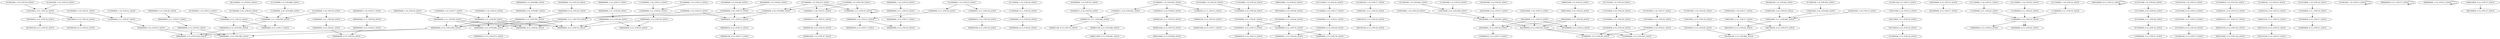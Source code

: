 digraph G {
    "100100010_3-12_COV:16_LEN:9" -> "001000100_4-13_COV:16_LEN:9";
    "110000000_2-10_COV:694_LEN:9" -> "100000001_3-11_COV:12_LEN:9";
    "110000000_2-10_COV:694_LEN:9" -> "100000000_3-11_COV:770_LEN:9";
    "111000000_2-11_COV:16_LEN:9" -> "110000000_3-12_COV:19_LEN:9";
    "011000000_1-9_COV:313_LEN:9" -> "110000000_2-10_COV:694_LEN:9";
    "011000000_1-9_COV:313_LEN:9" -> "110000000_2-11_COV:14_LEN:9";
    "011000000_1-9_COV:313_LEN:9" -> "110000001_2-10_COV:31_LEN:9";
    "110000010_2-11_COV:15_LEN:9" -> "100000100_3-12_COV:16_LEN:9";
    "110100000_2-10_COV:38_LEN:9" -> "101000000_3-11_COV:41_LEN:9";
    "101000000_1-9_COV:28_LEN:9" -> "010000000_2-10_COV:75_LEN:9";
    "011000100_1-10_COV:17_LEN:9" -> "110001001_2-11_COV:18_LEN:9";
    "001001000_1-9_COV:34_LEN:9" -> "010010000_2-10_COV:37_LEN:9";
    "110010001_2-11_COV:19_LEN:9" -> "100100010_3-12_COV:20_LEN:9";
    "100110001_3-11_COV:18_LEN:9" -> "001100010_4-12_COV:18_LEN:9";
    "100100000_3-12_COV:12_LEN:9" -> "001000000_4-13_COV:17_LEN:9";
    "011101000_1-9_COV:18_LEN:9" -> "111010000_2-10_COV:18_LEN:9";
    "011000100_1-9_COV:432_LEN:9" -> "110001000_2-10_COV:424_LEN:9";
    "000000000_2-10_COV:687_LEN:9" -> "000000000_3-11_COV:702_LEN:9";
    "011100000_1-10_COV:21_LEN:9" -> "111000000_2-11_COV:22_LEN:9";
    "110000000_3-11_COV:554_LEN:9" -> "100000000_4-12_COV:555_LEN:9";
    "110000000_3-11_COV:554_LEN:9" -> "100000000_4-13_COV:17_LEN:9";
    "111010000_2-10_COV:18_LEN:9" -> "110100000_3-11_COV:20_LEN:9";
    "001000000_3-11_COV:44_LEN:9" -> "010000001_4-12_COV:13_LEN:9";
    "001000000_3-11_COV:44_LEN:9" -> "010000000_4-12_COV:72_LEN:9";
    "000100000_4-12_COV:12_LEN:9" -> "000100000_4-12_COV:12_LEN:9";
    "000000000_3-11_COV:702_LEN:9" -> "000000001_4-13_COV:12_LEN:9";
    "000000000_3-11_COV:702_LEN:9" -> "000000000_4-12_COV:1203_LEN:9";
    "000000000_3-11_COV:702_LEN:9" -> "000000000_4-13_COV:52_LEN:9";
    "000000000_3-11_COV:702_LEN:9" -> "000000001_4-12_COV:264_LEN:9";
    "000001000_4-12_COV:74_LEN:9" -> "000010000_5-13_COV:80_LEN:9";
    "111000000_2-11_COV:22_LEN:9" -> "110000000_3-12_COV:23_LEN:9";
    "011000000_1-10_COV:31_LEN:9" -> "110000000_2-11_COV:47_LEN:9";
    "000000000_3-12_COV:41_LEN:9" -> "000000000_4-13_COV:54_LEN:9";
    "111000000_1-10_COV:13_LEN:9" -> "110000000_2-11_COV:23_LEN:9";
    "011011000_1-9_COV:26_LEN:9" -> "110110000_2-10_COV:26_LEN:9";
    "000000000_1-10_COV:37_LEN:9" -> "000000000_2-11_COV:39_LEN:9";
    "101010001_3-11_COV:15_LEN:9" -> "010100010_4-12_COV:16_LEN:9";
    "100000010_3-12_COV:18_LEN:9" -> "000000100_4-13_COV:18_LEN:9";
    "001000000_4-12_COV:534_LEN:9" -> "010000000_5-13_COV:545_LEN:9";
    "001000000_4-12_COV:534_LEN:9" -> "010000001_5-13_COV:20_LEN:9";
    "101000000_3-12_COV:21_LEN:9" -> "010000000_5-13_COV:545_LEN:9";
    "101000000_3-12_COV:21_LEN:9" -> "010000001_5-13_COV:20_LEN:9";
    "011000000_1-10_COV:19_LEN:9" -> "110000000_2-11_COV:28_LEN:9";
    "000000000_1-10_COV:29_LEN:9" -> "000000000_2-11_COV:27_LEN:9";
    "011010000_1-9_COV:19_LEN:9" -> "110100000_2-10_COV:38_LEN:9";
    "001100010_4-12_COV:18_LEN:9" -> "011000100_5-13_COV:18_LEN:9";
    "110011000_2-10_COV:13_LEN:9" -> "100110001_3-11_COV:18_LEN:9";
    "100000000_3-12_COV:47_LEN:9" -> "000000000_5-13_COV:1416_LEN:9";
    "100000000_3-12_COV:47_LEN:9" -> "000000001_5-13_COV:382_LEN:9";
    "001000000_1-9_COV:44_LEN:9" -> "010000000_2-10_COV:75_LEN:9";
    "000000000_1-10_COV:16_LEN:9" -> "000000000_2-11_COV:16_LEN:9";
    "010010000_1-10_COV:18_LEN:9" -> "100100000_3-11_COV:505_LEN:9";
    "100000001_3-11_COV:12_LEN:9" -> "000000010_4-12_COV:12_LEN:9";
    "000000000_4-12_COV:1203_LEN:9" -> "000000000_5-13_COV:1416_LEN:9";
    "000000000_4-12_COV:1203_LEN:9" -> "000000001_5-13_COV:382_LEN:9";
    "100000000_2-11_COV:39_LEN:9" -> "000000001_4-13_COV:12_LEN:9";
    "100000000_2-11_COV:39_LEN:9" -> "000000000_4-12_COV:1203_LEN:9";
    "100000000_2-11_COV:39_LEN:9" -> "000000000_4-13_COV:52_LEN:9";
    "100000000_2-11_COV:39_LEN:9" -> "000000001_4-12_COV:264_LEN:9";
    "111000000_3-11_COV:21_LEN:9" -> "110000000_4-12_COV:20_LEN:9";
    "110000000_4-12_COV:20_LEN:9" -> "100000001_5-13_COV:19_LEN:9";
    "110000000_4-12_COV:20_LEN:9" -> "100000000_5-13_COV:78_LEN:9";
    "000100010_4-12_COV:473_LEN:9" -> "001000100_5-13_COV:484_LEN:9";
    "010001000_1-10_COV:15_LEN:9" -> "100010001_3-11_COV:463_LEN:9";
    "011000000_4-12_COV:32_LEN:9" -> "110000000_5-13_COV:31_LEN:9";
    "010010000_1-10_COV:15_LEN:9" -> "100100000_2-11_COV:15_LEN:9";
    "100100000_2-11_COV:15_LEN:9" -> "001000000_4-12_COV:534_LEN:9";
    "100100000_2-11_COV:15_LEN:9" -> "001000000_4-13_COV:12_LEN:9";
    "100100000_2-11_COV:15_LEN:9" -> "001000001_4-12_COV:18_LEN:9";
    "100000000_2-10_COV:22_LEN:9" -> "000000000_3-11_COV:702_LEN:9";
    "110000001_2-11_COV:16_LEN:9" -> "100000010_3-12_COV:18_LEN:9";
    "110000000_2-11_COV:47_LEN:9" -> "100000000_3-12_COV:47_LEN:9";
    "000001100_4-12_COV:290_LEN:9" -> "000011000_5-13_COV:291_LEN:9";
    "011001100_1-9_COV:13_LEN:9" -> "110011000_2-10_COV:13_LEN:9";
    "010000001_4-12_COV:13_LEN:9" -> "100000010_5-13_COV:13_LEN:9";
    "100000000_3-12_COV:16_LEN:9" -> "000000000_4-13_COV:35_LEN:9";
    "100000000_3-12_COV:16_LEN:9" -> "000000001_4-13_COV:12_LEN:9";
    "100100000_3-11_COV:505_LEN:9" -> "001000000_4-12_COV:534_LEN:9";
    "100100000_3-11_COV:505_LEN:9" -> "001000000_4-13_COV:12_LEN:9";
    "100100000_3-11_COV:505_LEN:9" -> "001000001_4-12_COV:18_LEN:9";
    "011100000_1-10_COV:23_LEN:9" -> "111000000_2-11_COV:23_LEN:9";
    "110000101_2-10_COV:115_LEN:9" -> "100001010_3-11_COV:127_LEN:9";
    "100001010_3-11_COV:127_LEN:9" -> "000010100_4-12_COV:125_LEN:9";
    "011000000_1-10_COV:19_LEN:9" -> "110000000_3-11_COV:554_LEN:9";
    "001000100_1-9_COV:44_LEN:9" -> "010001000_2-10_COV:45_LEN:9";
    "011100000_1-10_COV:16_LEN:9" -> "111000000_2-11_COV:16_LEN:9";
    "111000000_1-10_COV:12_LEN:9" -> "110000000_2-11_COV:47_LEN:9";
    "000100000_3-11_COV:38_LEN:9" -> "001000000_4-12_COV:534_LEN:9";
    "000100000_3-11_COV:38_LEN:9" -> "001000000_4-13_COV:12_LEN:9";
    "000100000_3-11_COV:38_LEN:9" -> "001000001_4-12_COV:18_LEN:9";
    "010001000_1-10_COV:17_LEN:9" -> "100010001_2-11_COV:17_LEN:9";
    "000000000_1-10_COV:27_LEN:9" -> "000000000_2-11_COV:29_LEN:9";
    "000101010_4-12_COV:15_LEN:9" -> "001010100_5-13_COV:15_LEN:9";
    "100000100_3-11_COV:74_LEN:9" -> "000001000_4-12_COV:74_LEN:9";
    "010000011_2-10_COV:18_LEN:9" -> "100000110_3-11_COV:296_LEN:9";
    "011001000_1-10_COV:20_LEN:9" -> "110010001_2-11_COV:19_LEN:9";
    "000000010_4-12_COV:12_LEN:9" -> "000000100_5-13_COV:17_LEN:9";
    "110000000_2-11_COV:14_LEN:9" -> "100000000_3-12_COV:12_LEN:9";
    "111100000_2-10_COV:17_LEN:9" -> "111000000_3-11_COV:21_LEN:9";
    "011000000_2-10_COV:45_LEN:9" -> "110000000_3-11_COV:554_LEN:9";
    "011010000_1-10_COV:16_LEN:9" -> "110100000_2-11_COV:16_LEN:9";
    "100000000_3-12_COV:21_LEN:9" -> "000000000_4-13_COV:54_LEN:9";
    "011110000_1-9_COV:16_LEN:9" -> "111100000_2-10_COV:17_LEN:9";
    "110000000_1-10_COV:14_LEN:9" -> "100000001_3-11_COV:12_LEN:9";
    "110000000_1-10_COV:14_LEN:9" -> "100000000_3-11_COV:770_LEN:9";
    "111000000_1-9_COV:378_LEN:9" -> "110000000_2-10_COV:694_LEN:9";
    "111000000_1-9_COV:378_LEN:9" -> "110000000_2-11_COV:14_LEN:9";
    "111000000_1-9_COV:378_LEN:9" -> "110000001_2-10_COV:31_LEN:9";
    "110000000_3-12_COV:23_LEN:9" -> "100000000_4-13_COV:23_LEN:9";
    "010001000_2-10_COV:45_LEN:9" -> "100010001_3-11_COV:463_LEN:9";
    "011001001_1-9_COV:13_LEN:9" -> "011001001_1-9_COV:13_LEN:9";
    "110000011_2-10_COV:281_LEN:9" -> "100000110_3-11_COV:296_LEN:9";
    "000010000_2-10_COV:34_LEN:9" -> "000100000_3-11_COV:38_LEN:9";
    "100100010_3-12_COV:14_LEN:9" -> "001000100_4-13_COV:14_LEN:9";
    "110000000_2-11_COV:28_LEN:9" -> "100000000_3-12_COV:21_LEN:9";
    "110100000_3-11_COV:20_LEN:9" -> "101000000_4-12_COV:19_LEN:9";
    "101000000_3-12_COV:17_LEN:9" -> "010000000_4-13_COV:21_LEN:9";
    "000000000_2-11_COV:27_LEN:9" -> "000000000_3-12_COV:25_LEN:9";
    "000000000_2-11_COV:20_LEN:9" -> "000000001_4-13_COV:12_LEN:9";
    "000000000_2-11_COV:20_LEN:9" -> "000000000_4-12_COV:1203_LEN:9";
    "000000000_2-11_COV:20_LEN:9" -> "000000000_4-13_COV:52_LEN:9";
    "000000000_2-11_COV:20_LEN:9" -> "000000001_4-12_COV:264_LEN:9";
    "000000000_2-11_COV:16_LEN:9" -> "000000000_3-12_COV:17_LEN:9";
    "100100010_3-12_COV:20_LEN:9" -> "001000100_5-13_COV:484_LEN:9";
    "110000000_3-12_COV:23_LEN:9" -> "100000000_4-13_COV:24_LEN:9";
    "110000000_3-12_COV:19_LEN:9" -> "100000000_4-13_COV:20_LEN:9";
    "110100000_2-11_COV:18_LEN:9" -> "101000000_3-12_COV:21_LEN:9";
    "111000000_2-11_COV:23_LEN:9" -> "110000000_3-12_COV:23_LEN:9";
    "100000110_3-11_COV:296_LEN:9" -> "000001100_4-13_COV:14_LEN:9";
    "100000110_3-11_COV:296_LEN:9" -> "000001100_4-12_COV:290_LEN:9";
    "110000001_2-10_COV:31_LEN:9" -> "100000010_3-11_COV:31_LEN:9";
    "000000000_2-11_COV:39_LEN:9" -> "000000000_3-12_COV:41_LEN:9";
    "011000001_1-9_COV:353_LEN:9" -> "110000010_2-11_COV:15_LEN:9";
    "011000001_1-9_COV:353_LEN:9" -> "110000011_2-10_COV:281_LEN:9";
    "011000001_1-9_COV:353_LEN:9" -> "110000010_2-10_COV:65_LEN:9";
    "110101000_2-10_COV:13_LEN:9" -> "101010001_3-11_COV:15_LEN:9";
    "000000000_4-13_COV:15_LEN:9" -> "000000000_4-13_COV:15_LEN:9";
    "111010000_1-9_COV:18_LEN:9" -> "110100000_2-10_COV:38_LEN:9";
    "100010010_3-12_COV:18_LEN:9" -> "000100100_4-13_COV:18_LEN:9";
    "100000000_3-12_COV:12_LEN:9" -> "000000000_4-13_COV:19_LEN:9";
    "110001010_2-10_COV:12_LEN:9" -> "100010101_3-11_COV:15_LEN:9";
    "011000000_1-10_COV:12_LEN:9" -> "110000000_2-11_COV:23_LEN:9";
    "000000100_4-12_COV:33_LEN:9" -> "000001000_5-13_COV:37_LEN:9";
    "000000000_1-10_COV:12_LEN:9" -> "000000000_1-10_COV:12_LEN:9";
    "110000000_3-12_COV:23_LEN:9" -> "100000000_4-13_COV:24_LEN:9";
    "000010100_4-12_COV:125_LEN:9" -> "000101000_5-13_COV:124_LEN:9";
    "100000000_3-12_COV:12_LEN:9" -> "000000000_4-13_COV:17_LEN:9";
    "011000000_1-10_COV:23_LEN:9" -> "110000001_2-11_COV:16_LEN:9";
    "011000000_1-10_COV:23_LEN:9" -> "110000000_2-11_COV:19_LEN:9";
    "011000010_1-9_COV:124_LEN:9" -> "110000101_2-10_COV:115_LEN:9";
    "011010000_1-10_COV:17_LEN:9" -> "110100000_2-11_COV:18_LEN:9";
    "011000101_1-9_COV:14_LEN:9" -> "110001010_2-10_COV:12_LEN:9";
    "110000000_2-11_COV:23_LEN:9" -> "100000000_3-12_COV:16_LEN:9";
    "110000000_2-11_COV:14_LEN:9" -> "110000000_2-11_COV:14_LEN:9";
    "110001000_2-10_COV:424_LEN:9" -> "100010001_3-11_COV:463_LEN:9";
    "000000001_4-12_COV:264_LEN:9" -> "000000010_5-13_COV:272_LEN:9";
    "101000000_3-11_COV:41_LEN:9" -> "010000001_4-12_COV:13_LEN:9";
    "101000000_3-11_COV:41_LEN:9" -> "010000000_4-12_COV:72_LEN:9";
    "010000000_1-9_COV:16_LEN:9" -> "100000000_2-10_COV:22_LEN:9";
    "001000001_1-9_COV:25_LEN:9" -> "010000011_2-10_COV:18_LEN:9";
    "000100000_2-10_COV:44_LEN:9" -> "001000000_3-11_COV:44_LEN:9";
    "100000100_3-12_COV:16_LEN:9" -> "000001000_4-13_COV:17_LEN:9";
    "110001001_2-11_COV:18_LEN:9" -> "100010010_3-12_COV:18_LEN:9";
    "100010001_3-11_COV:463_LEN:9" -> "000100010_4-13_COV:22_LEN:9";
    "100010001_3-11_COV:463_LEN:9" -> "000100010_4-12_COV:473_LEN:9";
    "110010000_2-10_COV:456_LEN:9" -> "100100000_3-11_COV:505_LEN:9";
    "000010000_1-9_COV:45_LEN:9" -> "000100000_2-10_COV:44_LEN:9";
    "000000000_2-11_COV:29_LEN:9" -> "000000000_3-12_COV:30_LEN:9";
    "101000000_4-12_COV:19_LEN:9" -> "010000000_5-13_COV:545_LEN:9";
    "101000000_4-12_COV:19_LEN:9" -> "010000001_5-13_COV:20_LEN:9";
    "100010101_3-11_COV:15_LEN:9" -> "000101010_4-12_COV:15_LEN:9";
    "010100010_4-12_COV:16_LEN:9" -> "101000100_5-13_COV:17_LEN:9";
    "110010001_2-11_COV:14_LEN:9" -> "100100010_3-12_COV:14_LEN:9";
    "110100000_2-11_COV:16_LEN:9" -> "101000000_3-12_COV:17_LEN:9";
    "000000000_3-12_COV:25_LEN:9" -> "000000000_5-13_COV:1416_LEN:9";
    "000000000_3-12_COV:25_LEN:9" -> "000000001_5-13_COV:382_LEN:9";
    "010000000_2-10_COV:75_LEN:9" -> "100000001_3-11_COV:12_LEN:9";
    "010000000_2-10_COV:75_LEN:9" -> "100000000_3-11_COV:770_LEN:9";
    "000000000_3-12_COV:30_LEN:9" -> "000000000_4-13_COV:35_LEN:9";
    "000000000_3-12_COV:30_LEN:9" -> "000000001_4-13_COV:12_LEN:9";
    "010000000_4-12_COV:72_LEN:9" -> "100000001_5-13_COV:19_LEN:9";
    "010000000_4-12_COV:72_LEN:9" -> "100000000_5-13_COV:78_LEN:9";
    "011000000_1-10_COV:13_LEN:9" -> "110000000_2-11_COV:12_LEN:9";
    "110000000_2-11_COV:12_LEN:9" -> "100000000_4-12_COV:555_LEN:9";
    "110000000_2-11_COV:12_LEN:9" -> "100000000_4-13_COV:17_LEN:9";
    "100000000_4-12_COV:555_LEN:9" -> "000000000_5-13_COV:1416_LEN:9";
    "100000000_4-12_COV:555_LEN:9" -> "000000001_5-13_COV:382_LEN:9";
    "011100000_1-9_COV:489_LEN:9" -> "111000000_2-10_COV:496_LEN:9";
    "111001000_1-9_COV:18_LEN:9" -> "110010000_2-10_COV:456_LEN:9";
    "001000001_4-12_COV:18_LEN:9" -> "010000010_5-13_COV:17_LEN:9";
    "100000010_3-11_COV:31_LEN:9" -> "000000100_4-12_COV:33_LEN:9";
    "011001000_1-10_COV:16_LEN:9" -> "110010001_2-11_COV:14_LEN:9";
    "010010000_2-10_COV:37_LEN:9" -> "100100000_3-11_COV:505_LEN:9";
    "111000000_2-11_COV:19_LEN:9" -> "110000000_3-12_COV:23_LEN:9";
    "101100000_3-11_COV:28_LEN:9" -> "011000000_4-12_COV:32_LEN:9";
    "110110000_2-10_COV:26_LEN:9" -> "101100000_3-11_COV:28_LEN:9";
    "110010001_2-11_COV:14_LEN:9" -> "100100010_3-12_COV:16_LEN:9";
    "011001000_1-10_COV:14_LEN:9" -> "110010001_2-11_COV:14_LEN:9";
    "110000000_1-10_COV:17_LEN:9" -> "100000000_2-11_COV:39_LEN:9";
    "001100000_1-9_COV:45_LEN:9" -> "011000000_2-10_COV:45_LEN:9";
    "000001000_1-9_COV:33_LEN:9" -> "000010000_2-10_COV:34_LEN:9";
    "010000000_1-10_COV:14_LEN:9" -> "100000000_2-11_COV:39_LEN:9";
    "100000000_3-11_COV:770_LEN:9" -> "000000001_4-13_COV:12_LEN:9";
    "100000000_3-11_COV:770_LEN:9" -> "000000000_4-12_COV:1203_LEN:9";
    "100000000_3-11_COV:770_LEN:9" -> "000000000_4-13_COV:52_LEN:9";
    "100000000_3-11_COV:770_LEN:9" -> "000000001_4-12_COV:264_LEN:9";
    "100010001_2-11_COV:17_LEN:9" -> "000100010_4-13_COV:22_LEN:9";
    "100010001_2-11_COV:17_LEN:9" -> "000100010_4-12_COV:473_LEN:9";
    "011100000_1-10_COV:19_LEN:9" -> "111000000_2-11_COV:19_LEN:9";
    "011001000_1-9_COV:442_LEN:9" -> "110010000_2-10_COV:456_LEN:9";
    "110000010_2-10_COV:65_LEN:9" -> "100000100_3-11_COV:74_LEN:9";
    "000010000_4-12_COV:15_LEN:9" -> "000100000_5-13_COV:15_LEN:9";
    "000000000_1-9_COV:686_LEN:9" -> "000000000_2-10_COV:687_LEN:9";
    "011010100_1-9_COV:14_LEN:9" -> "110101000_2-10_COV:13_LEN:9";
    "110000000_2-11_COV:19_LEN:9" -> "100000000_3-12_COV:12_LEN:9";
    "000000000_1-10_COV:18_LEN:9" -> "000000000_2-11_COV:20_LEN:9";
    "000000000_3-12_COV:17_LEN:9" -> "000000000_4-13_COV:19_LEN:9";
    "111000000_2-10_COV:496_LEN:9" -> "110000000_3-11_COV:554_LEN:9";
}
